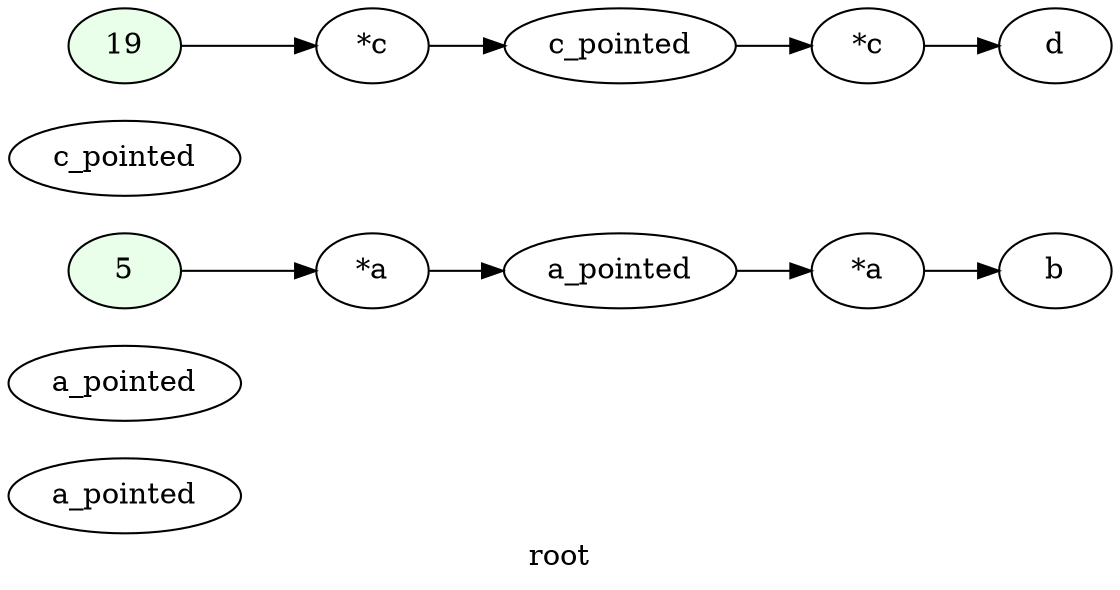 digraph G
{
rankdir=LR;
label = "root";
	node_000001 [ label = "a_pointed", startingline=6 ]
	node_000002 [ label = "a_pointed", startingline=6 ]
	node_000003 [ label = "5", style=filled, fillcolor="#E9FFE9", startingline=8 ]
	node_000004 [ label = "*a", startingline=8 ]
	node_000005 [ label = "a_pointed", startingline=8 ]
	node_000006 [ label = "*a", startingline=9 ]
	node_000007 [ label = "b", startingline=9 ]
	node_000008 [ label = "c_pointed", startingline=11 ]
	node_000009 [ label = "19", style=filled, fillcolor="#E9FFE9", startingline=12 ]
	node_000010 [ label = "*c", startingline=12 ]
	node_000011 [ label = "c_pointed", startingline=12 ]
	node_000012 [ label = "*c", startingline=13 ]
	node_000013 [ label = "d", startingline=13 ]
	node_000003 -> node_000004
	node_000004 -> node_000005
	node_000005 -> node_000006
	node_000006 -> node_000007
	node_000009 -> node_000010
	node_000010 -> node_000011
	node_000011 -> node_000012
	node_000012 -> node_000013
}
